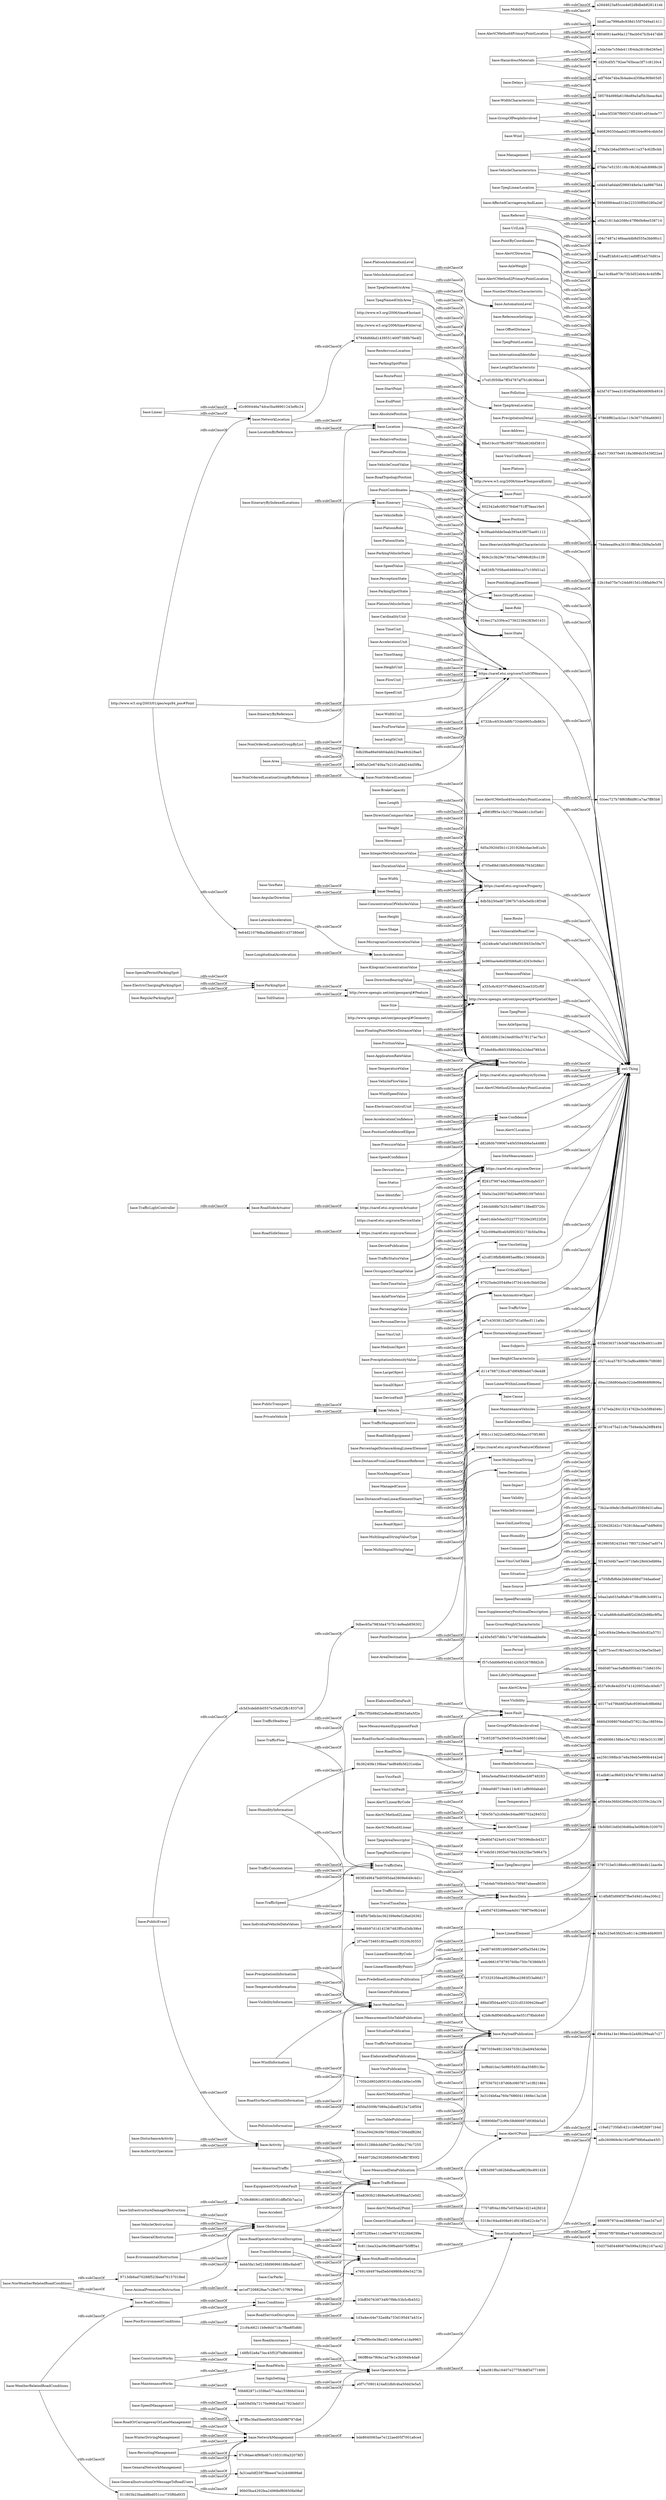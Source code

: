 digraph ar2dtool_diagram { 
rankdir=LR;
size="1000"
node [shape = rectangle, color="black"]; "base:PcuFlowValue" "base:AxleWeight" "base:PrecipitationInformation" "base:ItineraryByReference" "9c08aab0dde5eab393a43f075ae91112" "d0781c475a21c8c75d4eda3a26ff4404" "9e64d21079dba3b6babb831437380ebf" "base:RoadAssistance" "8744b5613955e078d432625be7b9647b" "c7cd1f050be7ff34787af7b1d636bce4" "73b2ac49efe1fbd0ba93358b9431a8ea" "base:AlertCMethod2PrimaryPointLocation" "base:Mobility" "base:Delays" "base:AlertCMethod4Point" "97868ff62acb2ac11fe3677d56a66903" "base:MultilingualStringValueType" "base:DirectionCompassValue" "c19a62735fafc421c1b8e9f2fd971b4d" "77eb4eb700b494b3c79f467abeea8030" "base:RoadEntity" "7d2c099a0fceb5d992832173b50a59ca" "base:Location" "base:MultilingualString" "base:Linear" "base:PredefinedLocationsPublication" "base:IntegerMetreDistanceValue" "base:RoadSideSensor" "2e0c4f44e2fe6ec4c39edcb0c82a5751" "8537e9c8e4d554741420955ebc40efc7" "aa7c43038133af207d1a08ecf111af4c" "a240e5d57d6b17a70674cbb8aaabbe0e" "base:ManagedCause" "base:DataValue" "http://www.opengis.net/ont/geosparql#SpatialObject" "base:Confidence" "602342a8c0f03784b6751ff7faea16e5" "base:HeightUnit" "base:CriticalObject" "base:GenericSituationRecord" "base:WeatherData" "base:DisturbanceActivity" "b0aa2ab033a8fa8c4738cd9fc3c6951a" "base:TrafficHeadway" "base:RoadObject" "4da5c23e63fd25ce8114c288b46b9005" "base:StartPoint" "bda081f8a16407e2775fc9df3d771600" "base:RoadConditions" "base:DurationValue" "base:TrafficFlow" "base:GroupOfPeopleInvolved" "base:NonOrderedLocationGroupByReference" "base:TrafficLightController" "6660d3088076dd0af378213ba188594a" "246cbfd8b7b2515e8f407138edf3720c" "5318e184a4008e91df4185b622c4e710" "655b036371fe5d87dda345fe4931cc89" "base:Cause" "https://saref.etsi.org/core/FeatureOfInterest" "base:LateralAcceleration" "base:ReferenceSettings" "base:TrafficElement" "base:VehicleCharacteristics" "base:RoadSurfaceConditionMeasurements" "base:PollutionInformation" "base:OffsetDistance" "base:TpegAreaLocation" "333ee59429c0fe7508bb47306ddf828d" "67328cc6530cb8fb7334b0905cdb863c" "base:TemperatureInformation" "66d0d07eac5affdb0f0b4b171b8d105c" "base:YawRate" "base:TpegPointLocation" "dee01dde5dae35227773520e29522f26" "2ed87465f01b950b697a0f5a35d4126e" "base:Fault" "base:Activity" "base:TpegLinearLocation" "7757df04a188a7e035ebe1d21e42fd1d" "base:MicrogramsConcentrationValue" "base:Accident" "base:Obstruction" "base:PointDestination" "6666f8797dcee288b608e71bee347acf" "389467f9780dfae474c663d696e2b1bf" "base:AlertCMethod4PrimaryPointLocation" "base:ElectricChargingParkingSpot" "base:EndPoint" "base:RoadWorks" "68046914ae9da1278acb047b3b447db6" "f57c5dd0fe9504d1420b5267f6fd2cfc" "base:AffectedCarriagewayAndLanes" "base:Referent" "base:PlatoonPosition" "61adb81ac9b652456a787809b14a6548" "99b46b97d1d142367482ff5cd3db39b4" "base:AutomationLevel" "base:RegularParkingSpot" "base:TrafficViewPublication" "cb248cefe7a0a0349bf303f453e59a7f" "base:SignSetting" "5fa0a1ba209378d24ef99fd1097bfcb3" "base:ElaboratedDataPublication" "base:HumidityInformation" "base:Heading" "base:VehicleFlowValue" "base:UrlLink" "base:NonWeatherRelatedRoadConditions" "base:TpegGeometricArea" "d9ac228d80dade322def86868f6f606a" "base:PerceptionState" "base:ParkingSpotState" "base:WindSpeedValue" "base:PlatoonRole" "e7691484979ad5eb049868c69e54273b" "03cec727b78f65ffddf61a7aa7ff85b8" "4ebb5fa13ef216fd96966188bc8ab4f7" "base:KilogramConcentrationValue" "7a1a0a868cbd0a68f2d28d2b98bc9f5a" "base:GroupOfLocations" "8c811bea32ac06c59f6ab607b5fff3a1" "117d7eda28415214762bc3cb5f84046c" "base:PointByCoordinates" "0db29ba86e04604abb229ea49cb28ae5" "base:PrivateVehicle" "base:GenericPublication" "9dbec65a7983da4707b14e8eab856302" "base:MesaurementEquipmentFault" "5f14d3d4b7aae1671fa6c28d43efd66a" "base:NetworkLocation" "base:SituationRecord" "base:FlowUnit" "base:Address" "base:Area" "base:NonOrderedLocationGroupByList" "afda21813ab2086c47f9b0b8ee538714" "c027c4ca578375c3af6ce8869c708080" "base:OperatorAction" "http://www.w3.org/2006/time#TemporalEntity" "63eaff1bfc61ec921ed9ff1b4570d91e" "base:Weight" "base:AlertCDirection" "base:SpeedUnit" "base:Platoon" "base:RoadOperatorServiceDisruption" "bcf8dd1ba15e980545f14ba358f013bc" "base:Pollution" "base:MeasurementSiteTablePublication" "fa31ea0df2597f8eee47ec2cb48699a6" "http://www.w3.org/2003/01/geo/wgs84_pos#Point" "base:VehicleCountValue" "844d072fa230268b050d5effd7ff30f2" "base:ConstructionWorks" "4fa01739370e9118a3884b35439f22a4" "90b05ba4292fea24968ef80650fa08af" "base:SpeedManagement" "d1147887230cc87d9f4f60eb07c9e4d8" "bb659d5fa72170e96845ad17923eb01f" "dd50a5509b7089a2dbedf523a72df504" "1adee3f3367f90037d24091e054ede77" "base:PublicTransport" "base:NonOrderedLocations" "6f7556702187d68c0807871e1f821864" "03bff307639734f07f98c53b5cfb4552" "a2cdf19fbfb8b985aef8bc1360d4b62b" "579afa1b6ad5805ce411a374c62fbcbb" "6f83d987cd62b6dbacaa9820bc891428" "base:ReroutingManagement" "base:TpegNamedOnlyArea" "base:AlertCMethod2Point" "base:Movement" "faa14c8ba979c73b3d52eb4c4c4d5ffe" "base:SpeedValue" "base:PointCoordinates" "7c39c88061c03885f101dffbf3b7aa1a" "f0bd19cc07fbc958775fbbd626bf3810" "bde8640065ae7e122aed05f7001a6ce4" "a4d5d7452d66eaa4d41789f70e9b244f" "base:WidthUnit" "base:RoadSideEquipment" "base:PrecipitationDetail" "base:TollStation" "a355c6c9207f7d9eb6423cee32f2cf0f" "base:Point" "base:VmsUnitRecord" "07bbc7e5235116b19b3824afc8988c26" "d9e4d4a14e196eecb2a48b299aab7c27" "base:TpegAreaDescriptor" "base:Route" "2af075cecf1f634a9310a336ef3e5be0" "6d5a3920d5b1c1201928dcdae3e81a3c" "1705b2d902d95f191c0d8a1bf4e1e59b" "base:VmsFault" "base:RoadOrCarraigewayOrLaneManagement" "87c9daec4f90bd67c1053100a32078f3" "base:HeaviestAxleWeightCharacteristic" "base:Conditions" "base:AlertCMethod2Linear" "base:VulnerableRoadUser" "d705e89d1fd65cf0506fdb7f43d288d1" "base:PointAlongLinearElement" "base:Position" "base:Role" "a0f7c70901424a82dbfc4ba50dd3e5a5" "base:DeviceFault" "base:GeneralNetworkManagement" "base:TravelTimeData" "https://saref.etsi.org/saref4syst/System" "base:MeasuredDataPublication" "base:RoadNode" "base:PoorEnvironmentConditions" "base:Road" "b84a5e4af56ed1804fa6becb9f748283" "03d375d04486870e599a329b2167ac42" "base:ConcentrationOfVehiclesValue" "660c51288dcbbf9d72ec06bc276c7255" "base:LengthUnit" "base:AlertCMethod4SecondaryPointLocation" "base:SmallObject" "90b1c13d22ccb8f32c56daa1070f1865" "base:MeasuredValue" "base:Status" "2f7eeb7346518f1baadf013520b30353" "1fe50b01bd0d36d6ba3e0f6b9c320070" "414fb8f3d99f3f7fbe549d1c6ea306c2" "67848d66bd1439551460f7388b76e4f2" "af504de36fd4269be20b33359c2da1f4" "base:PlatoonAutomationLevel" "base:State" "base:Identifier" "base:RoadSurfaceConditionInformation" "base:RendezvousLocation" "base:AlertCMethod4Linear" "base:TimeUnit" "base:Subjects" "base:PublicEvent" "base:BasicData" "https://saref.etsi.org/core/DeviceState" "1d3a4ec44e732ad8a733d195d47a431e" "base:HeightCharacteristic" "base:LinearWithinLinearElement" "base:AbsolutePosition" "base:TrafficData" "3e3104b6aa760e76860411666e13a1b6" "base:FloatingPointMetreDistanceValue" "http://www.w3.org/2006/time#Instant" "base:Width" "base:TpegPoint" "base:AlertCLinearByCode" "base:MaintenanceVehicles" "base:GeneralObstruction" "base:ElaboratedData" "http://www.opengis.net/ont/geosparql#Feature" "base:ElectronicControlUnit" "base:RoadSideActuator" "e3da54e7c5feb411f04da2610bd265e4" "base:AxleSpacing" "base:Humidity" "base:FrictionValue" "base:Acceleration" "4d3d7d73eea31834f36a960d690b4916" "379731be5188e6ccc98354e4b12aac6e" "base:VisibilityInformation" "base:TrafficSpeed" "b085a52e6740ba7b2101afdd244d5f8a" "base:MultilingualStringValue" "011803b23badd8bd051ccc735f6bd935" "http://www.w3.org/2006/time#Interval" "base:Comment" "ae1ef7208828ae7c28e07c17f67990ab" "base:AlertCMethod2SecondaryPointLocation" "base:IndividualVehicleDataValues" "base:Height" "base:MediumObject" "base:AxleFlowValue" "base:TransitInformation" "base:VmsUnitFault" "7d0e5b7a2cd4decb4aa985702a284532" "base:AlertCLocation" "base:SpecialPermitParkingSpot" "base:SiteMeasurements" "base:ApplicationRateValue" "3fbc7f5b98d22e8a6ec8f26d3a6a5f2e" "base:Shape" "adb260969cfe192ef9f788b6aabe45f1" "base:VmsUnitTable" "c04c7487a146baa4db8d555a3bb9fcc1" "base:BrakeCapacity" "base:AbnormalTraffic" "29e80d7d24e9142447760596dbcb4327" "024ec27a33f4ce273622384283b01431" "060ff64e7f69a1ad7fe1e3b594fe4da9" "f73de68bcf66535890da243ded7893c6" "50b682871c359be577eda155866d3444" "9a826fb7058ae646664ca37c10f451a2" "base:HazardousMaterials" "base:PlatoonVehicleState" "40177e479bb6f2fa6c95904efc98b66d" "base:InfrastructureDamageObstruction" "d82d60b709067e4f45594d06e5a44883" "base:LinearElementByPoints" "base:VehicleRole" "base:Vehicle" "c9048066158be16e70211663e313139f" "base:Situation" "base:SituationPublication" "base:AlertCPoint" "base:PercentageDistanceAlongLinearElement" "base:WidthCharacteristic" "base:TrafficConcentration" "base:NetworkManagement" "21cf4c66211b9e9d471dc7fbe8f5d6fc" "base:TrafficView" "base:LargeObject" "c58752f0ee111e0ee676743226b6299e" "base:VehicleAutomationLevel" "base:TpegPointDescriptor" "base:Wind" "base:CarParks" "cd4d45a6dabf2989348e0a14a98675d4" "base:LinearElementByCode" "eedc9661679795760bc750c76386fe55" "base:TemperatureValue" "e705fbfbf6de2bfd44fd6d734daa6eef" "9b36240fe139bee74ef848b56231e4be" "base:ParkingSpot" "base:PersonalDevice" "1d20cd5f1792ee765bcac3f71c8120c4" "87ffbc3fad5beef0652b5d0f8f797db6" "base:Management" "base:TrafficManagementCentre" "https://saref.etsi.org/core/UnitOfMeasure" "base:WinterDrivingManagement" "base:AccelerationConfidence" "585784d98fa6108e89a5af5b3beac8a4" "9713db6ad70288f523beef76157018ed" "base:GeneralInstructionOrMessageToRoadUsers" "7897059e88133d4703b12beb945dc0eb" "base:EvironmentalObstruction" "https://saref.etsi.org/core/Actuator" "base:AngularDirection" "bbdf1aa7996a8c938d155f7049ad1411" "base:Source" "base:SpeedPercentile" "054f5b7b6b3ec362399e9e528a626362" "base:LocationByReference" "base:TpegDescriptor" "base:CardinalityUnit" "87025a4e2054d6e1f7341dc6c5bb02bd" "base:NonRoadEventInformation" "https://saref.etsi.org/core/Sensor" "base:LinearElement" "base:DistanceAlongLinearElement" "base:DevicePublication" "base:VmsUnit" "308906fef72c99c58d66697d936bb5a5" "base:Impact" "db562d8fc23e24ed05bc578127ac7bc3" "https://saref.etsi.org/core/Property" "base:Validity" "ff281f79974da5398aae4509cdafe537" "base:AccelerationUnit" "279ef9bc0e38eaf214b90e41a1da9963" "base:DeviceStatus" "aa2561588bcb7e8a39eb5e999b4442e6" "base:WindInformation" "a26d4623a85cce4e02d8dbeb828141eb" "9b9c2c3b29e7393ac7ef098c82fcc139" "base:ParkingSpotPoint" "base:PrecipitationIntensityValue" "base:VehicleEnvironment" "base:DirectionBearingValue" "12b16a075e7c24dd915d1c58fab9e376" "base:VehicleObstruction" "base:NonManagedCause" "base:AuthorityOperation" "base:DistanceFromLinearElementReferent" "base:TimeStamp" "base:SupplementaryPositionalDescription" "base:GrossWeightCharacteristic" "base:GmlLineString" "base:AnimalPresenceObstruction" "7b4deead9ca26101ff6b6c2fd9a5e5d9" "073325356ea952f86ce2983f33a86d17" "base:RoutePoint" "base:Period" "af883ff95e1fa31279bdeb61c3cf3a61" "33294282d2c1762818dacaaf7ddf9d04" "adf76de74ba3b4adecd358ac90fe03d5" "base:Size" "base:RoadTopologyPosition" "https://saref.etsi.org/core/Device" "base:TrafficStatus" "base:LifeCycleManagement" "base:AlertCArea" "base:LongitudinalAcceleration" "base:OccupancyChangeValue" "base:PayloadPublication" "base:WeatherRelatedRoadConditions" "base:ItineraryByIndexedLocations" "base:NumberOfAxlesCharacteristic" "8db5b250ad672967b7cb5e3e0b18f348" "base:PlatoonState" "base:ElaboratedDataFault" "148fb52e8a73ec45f52f7bf8646089c9" "42b8c8df0604bfbcac4e551f78bdc640" "base:VmsTablePublication" "base:Visibility" "bc960ae4e6efd0fd66a81d263c9efec1" "59568984ead31de223330f0b0280a24f" "base:VmsSetting" "base:GroupOfVehiclesInvolved" "base:MaintenanceWorks" "base:PressureValue" "d2c900446a74dce3ba98901243ef6c24" "base:Destination" "base:RelativePosition" "19dea0d0710ede114c611af800dabab3" "8629805824254d17f85722febd7ad074" "88bd3f504a4007c2231d53309426ea67" "base:VmsPublication" "base:RoadServiceDisruption" "base:HeaderInformation" "base:DateTimeValue" "base:AreaDestination" "base:TrafficStatusValue" "846826035daabd219f6344e904c4bb5d" "base:PositionConfidenceEllipse" "base:AlertCLinear" "base:InternationalIdentifier" "base:SpeedConfidence" "base:Length" "http://www.opengis.net/ont/geosparql#Geometry" "base:ParkingVehicleState" "base:PercentageValue" "bba8393b218b9ee0efcc859daa52e0d2" "base:AutomotiveObject" "base:EquipmentOrSystemFault" "base:DistanceFromLinearElementStart" "cb3d3cdebfcb0557e35a922fb18337c9" "base:LengthCharacteristic" "73c852875a30e91b5cee20cb9651d4ad" "9838548647bd0595dad3809e649c4d1c" "base:Itinerary" "base:Temperature" ; /*classes style*/
	"base:CriticalObject" -> "owl:Thing" [ label = "rdfs:subClassOf" ];
	"base:Location" -> "602342a8c0f03784b6751ff7faea16e5" [ label = "rdfs:subClassOf" ];
	"base:Location" -> "base:GroupOfLocations" [ label = "rdfs:subClassOf" ];
	"base:Size" -> "http://www.opengis.net/ont/geosparql#SpatialObject" [ label = "rdfs:subClassOf" ];
	"http://www.w3.org/2006/time#Instant" -> "http://www.w3.org/2006/time#TemporalEntity" [ label = "rdfs:subClassOf" ];
	"base:Length" -> "https://saref.etsi.org/core/Property" [ label = "rdfs:subClassOf" ];
	"base:Management" -> "579afa1b6ad5805ce411a374c62fbcbb" [ label = "rdfs:subClassOf" ];
	"base:Management" -> "owl:Thing" [ label = "rdfs:subClassOf" ];
	"base:NonOrderedLocationGroupByReference" -> "base:NonOrderedLocations" [ label = "rdfs:subClassOf" ];
	"base:ApplicationRateValue" -> "base:DataValue" [ label = "rdfs:subClassOf" ];
	"base:KilogramConcentrationValue" -> "bc960ae4e6efd0fd66a81d263c9efec1" [ label = "rdfs:subClassOf" ];
	"base:KilogramConcentrationValue" -> "base:DataValue" [ label = "rdfs:subClassOf" ];
	"base:TpegAreaDescriptor" -> "8744b5613955e078d432625be7b9647b" [ label = "rdfs:subClassOf" ];
	"base:TpegAreaDescriptor" -> "base:TpegDescriptor" [ label = "rdfs:subClassOf" ];
	"base:WeatherRelatedRoadConditions" -> "011803b23badd8bd051ccc735f6bd935" [ label = "rdfs:subClassOf" ];
	"base:WeatherRelatedRoadConditions" -> "base:RoadConditions" [ label = "rdfs:subClassOf" ];
	"base:Subjects" -> "655b036371fe5d87dda345fe4931cc89" [ label = "rdfs:subClassOf" ];
	"base:Subjects" -> "owl:Thing" [ label = "rdfs:subClassOf" ];
	"base:OperatorAction" -> "bda081f8a16407e2775fc9df3d771600" [ label = "rdfs:subClassOf" ];
	"base:OperatorAction" -> "base:SituationRecord" [ label = "rdfs:subClassOf" ];
	"base:RoadSideActuator" -> "https://saref.etsi.org/core/Actuator" [ label = "rdfs:subClassOf" ];
	"base:FrictionValue" -> "f73de68bcf66535890da243ded7893c6" [ label = "rdfs:subClassOf" ];
	"base:FrictionValue" -> "base:DataValue" [ label = "rdfs:subClassOf" ];
	"base:AlertCArea" -> "8537e9c8e4d554741420955ebc40efc7" [ label = "rdfs:subClassOf" ];
	"base:AlertCArea" -> "owl:Thing" [ label = "rdfs:subClassOf" ];
	"base:VmsFault" -> "base:Fault" [ label = "rdfs:subClassOf" ];
	"base:SmallObject" -> "base:CriticalObject" [ label = "rdfs:subClassOf" ];
	"http://www.opengis.net/ont/geosparql#SpatialObject" -> "owl:Thing" [ label = "rdfs:subClassOf" ];
	"base:Platoon" -> "owl:Thing" [ label = "rdfs:subClassOf" ];
	"base:Source" -> "e705fbfbf6de2bfd44fd6d734daa6eef" [ label = "rdfs:subClassOf" ];
	"base:Source" -> "owl:Thing" [ label = "rdfs:subClassOf" ];
	"base:Temperature" -> "af504de36fd4269be20b33359c2da1f4" [ label = "rdfs:subClassOf" ];
	"base:Temperature" -> "owl:Thing" [ label = "rdfs:subClassOf" ];
	"base:GeneralInstructionOrMessageToRoadUsers" -> "90b05ba4292fea24968ef80650fa08af" [ label = "rdfs:subClassOf" ];
	"base:GeneralInstructionOrMessageToRoadUsers" -> "base:NetworkManagement" [ label = "rdfs:subClassOf" ];
	"base:ReferenceSettings" -> "owl:Thing" [ label = "rdfs:subClassOf" ];
	"base:Accident" -> "base:TrafficElement" [ label = "rdfs:subClassOf" ];
	"base:Point" -> "owl:Thing" [ label = "rdfs:subClassOf" ];
	"base:TpegPointLocation" -> "owl:Thing" [ label = "rdfs:subClassOf" ];
	"base:VehicleRole" -> "base:Role" [ label = "rdfs:subClassOf" ];
	"base:Address" -> "owl:Thing" [ label = "rdfs:subClassOf" ];
	"base:NonRoadEventInformation" -> "base:SituationRecord" [ label = "rdfs:subClassOf" ];
	"base:DistanceFromLinearElementStart" -> "90b1c13d22ccb8f32c56daa1070f1865" [ label = "rdfs:subClassOf" ];
	"base:DistanceFromLinearElementStart" -> "base:DistanceAlongLinearElement" [ label = "rdfs:subClassOf" ];
	"http://www.w3.org/2006/time#Interval" -> "http://www.w3.org/2006/time#TemporalEntity" [ label = "rdfs:subClassOf" ];
	"base:MultilingualStringValueType" -> "base:MultilingualString" [ label = "rdfs:subClassOf" ];
	"base:AlertCMethod2Linear" -> "7d0e5b7a2cd4decb4aa985702a284532" [ label = "rdfs:subClassOf" ];
	"base:AlertCMethod2Linear" -> "base:AlertCLinear" [ label = "rdfs:subClassOf" ];
	"base:HeightUnit" -> "https://saref.etsi.org/core/UnitOfMeasure" [ label = "rdfs:subClassOf" ];
	"base:ParkingSpot" -> "http://www.opengis.net/ont/geosparql#Feature" [ label = "rdfs:subClassOf" ];
	"base:Period" -> "2af075cecf1f634a9310a336ef3e5be0" [ label = "rdfs:subClassOf" ];
	"base:Period" -> "owl:Thing" [ label = "rdfs:subClassOf" ];
	"base:PlatoonPosition" -> "base:Position" [ label = "rdfs:subClassOf" ];
	"base:PointDestination" -> "a240e5d57d6b17a70674cbb8aaabbe0e" [ label = "rdfs:subClassOf" ];
	"base:PointDestination" -> "base:Destination" [ label = "rdfs:subClassOf" ];
	"base:ItineraryByIndexedLocations" -> "base:Itinerary" [ label = "rdfs:subClassOf" ];
	"base:DevicePublication" -> "https://saref.etsi.org/core/Device" [ label = "rdfs:subClassOf" ];
	"base:AbsolutePosition" -> "base:Position" [ label = "rdfs:subClassOf" ];
	"base:AbsolutePosition" -> "base:Point" [ label = "rdfs:subClassOf" ];
	"base:Acceleration" -> "https://saref.etsi.org/core/Property" [ label = "rdfs:subClassOf" ];
	"base:PercentageDistanceAlongLinearElement" -> "aa7c43038133af207d1a08ecf111af4c" [ label = "rdfs:subClassOf" ];
	"base:PercentageDistanceAlongLinearElement" -> "base:DistanceAlongLinearElement" [ label = "rdfs:subClassOf" ];
	"base:Visibility" -> "40177e479bb6f2fa6c95904efc98b66d" [ label = "rdfs:subClassOf" ];
	"base:Visibility" -> "owl:Thing" [ label = "rdfs:subClassOf" ];
	"base:AlertCPoint" -> "adb260969cfe192ef9f788b6aabe45f1" [ label = "rdfs:subClassOf" ];
	"base:AlertCPoint" -> "c19a62735fafc421c1b8e9f2fd971b4d" [ label = "rdfs:subClassOf" ];
	"base:AlertCPoint" -> "owl:Thing" [ label = "rdfs:subClassOf" ];
	"base:WindInformation" -> "1705b2d902d95f191c0d8a1bf4e1e59b" [ label = "rdfs:subClassOf" ];
	"base:WindInformation" -> "base:WeatherData" [ label = "rdfs:subClassOf" ];
	"base:Role" -> "owl:Thing" [ label = "rdfs:subClassOf" ];
	"base:MeasuredDataPublication" -> "6f83d987cd62b6dbacaa9820bc891428" [ label = "rdfs:subClassOf" ];
	"base:MeasuredDataPublication" -> "base:PayloadPublication" [ label = "rdfs:subClassOf" ];
	"base:GeneralObstruction" -> "base:Obstruction" [ label = "rdfs:subClassOf" ];
	"base:MultilingualString" -> "owl:Thing" [ label = "rdfs:subClassOf" ];
	"base:TrafficLightController" -> "base:RoadSideActuator" [ label = "rdfs:subClassOf" ];
	"base:LocationByReference" -> "base:Location" [ label = "rdfs:subClassOf" ];
	"base:PlatoonAutomationLevel" -> "base:AutomationLevel" [ label = "rdfs:subClassOf" ];
	"base:AutomationLevel" -> "owl:Thing" [ label = "rdfs:subClassOf" ];
	"base:OccupancyChangeValue" -> "5fa0a1ba209378d24ef99fd1097bfcb3" [ label = "rdfs:subClassOf" ];
	"base:OccupancyChangeValue" -> "base:DataValue" [ label = "rdfs:subClassOf" ];
	"base:TrafficManagementCentre" -> "base:AutomotiveObject" [ label = "rdfs:subClassOf" ];
	"base:AlertCLocation" -> "owl:Thing" [ label = "rdfs:subClassOf" ];
	"base:Referent" -> "afda21813ab2086c47f9b0b8ee538714" [ label = "rdfs:subClassOf" ];
	"base:Referent" -> "owl:Thing" [ label = "rdfs:subClassOf" ];
	"base:TpegAreaLocation" -> "owl:Thing" [ label = "rdfs:subClassOf" ];
	"base:DistanceAlongLinearElement" -> "owl:Thing" [ label = "rdfs:subClassOf" ];
	"base:Weight" -> "https://saref.etsi.org/core/Property" [ label = "rdfs:subClassOf" ];
	"base:MeasurementSiteTablePublication" -> "42b8c8df0604bfbcac4e551f78bdc640" [ label = "rdfs:subClassOf" ];
	"base:MeasurementSiteTablePublication" -> "base:PayloadPublication" [ label = "rdfs:subClassOf" ];
	"base:ElectronicControlUnit" -> "https://saref.etsi.org/core/Device" [ label = "rdfs:subClassOf" ];
	"base:ElectronicControlUnit" -> "https://saref.etsi.org/saref4syst/System" [ label = "rdfs:subClassOf" ];
	"base:AbnormalTraffic" -> "844d072fa230268b050d5effd7ff30f2" [ label = "rdfs:subClassOf" ];
	"base:AbnormalTraffic" -> "base:TrafficElement" [ label = "rdfs:subClassOf" ];
	"base:ManagedCause" -> "base:Cause" [ label = "rdfs:subClassOf" ];
	"base:SituationPublication" -> "base:PayloadPublication" [ label = "rdfs:subClassOf" ];
	"base:AccelerationUnit" -> "https://saref.etsi.org/core/UnitOfMeasure" [ label = "rdfs:subClassOf" ];
	"base:Shape" -> "https://saref.etsi.org/core/Property" [ label = "rdfs:subClassOf" ];
	"base:RoadOrCarraigewayOrLaneManagement" -> "87ffbc3fad5beef0652b5d0f8f797db6" [ label = "rdfs:subClassOf" ];
	"base:RoadOrCarraigewayOrLaneManagement" -> "base:NetworkManagement" [ label = "rdfs:subClassOf" ];
	"base:SpeedConfidence" -> "base:Confidence" [ label = "rdfs:subClassOf" ];
	"base:LengthUnit" -> "https://saref.etsi.org/core/UnitOfMeasure" [ label = "rdfs:subClassOf" ];
	"base:AuthorityOperation" -> "base:Activity" [ label = "rdfs:subClassOf" ];
	"base:OffsetDistance" -> "owl:Thing" [ label = "rdfs:subClassOf" ];
	"base:RoadWorks" -> "060ff64e7f69a1ad7fe1e3b594fe4da9" [ label = "rdfs:subClassOf" ];
	"base:RoadWorks" -> "base:OperatorAction" [ label = "rdfs:subClassOf" ];
	"base:NonManagedCause" -> "base:Cause" [ label = "rdfs:subClassOf" ];
	"base:TravelTimeData" -> "a4d5d7452d66eaa4d41789f70e9b244f" [ label = "rdfs:subClassOf" ];
	"base:TravelTimeData" -> "base:BasicData" [ label = "rdfs:subClassOf" ];
	"base:Activity" -> "660c51288dcbbf9d72ec06bc276c7255" [ label = "rdfs:subClassOf" ];
	"base:Activity" -> "base:TrafficElement" [ label = "rdfs:subClassOf" ];
	"base:SpeedUnit" -> "https://saref.etsi.org/core/UnitOfMeasure" [ label = "rdfs:subClassOf" ];
	"base:GrossWeightCharacteristic" -> "2e0c4f44e2fe6ec4c39edcb0c82a5751" [ label = "rdfs:subClassOf" ];
	"base:GrossWeightCharacteristic" -> "owl:Thing" [ label = "rdfs:subClassOf" ];
	"base:LinearElementByCode" -> "base:LinearElement" [ label = "rdfs:subClassOf" ];
	"base:TimeStamp" -> "https://saref.etsi.org/core/UnitOfMeasure" [ label = "rdfs:subClassOf" ];
	"base:AccelerationConfidence" -> "base:Confidence" [ label = "rdfs:subClassOf" ];
	"https://saref.etsi.org/core/Property" -> "owl:Thing" [ label = "rdfs:subClassOf" ];
	"base:EquipmentOrSystemFault" -> "bba8393b218b9ee0efcc859daa52e0d2" [ label = "rdfs:subClassOf" ];
	"base:EquipmentOrSystemFault" -> "base:TrafficElement" [ label = "rdfs:subClassOf" ];
	"base:RegularParkingSpot" -> "base:ParkingSpot" [ label = "rdfs:subClassOf" ];
	"base:Conditions" -> "03bff307639734f07f98c53b5cfb4552" [ label = "rdfs:subClassOf" ];
	"base:Conditions" -> "base:TrafficElement" [ label = "rdfs:subClassOf" ];
	"base:RoadSideEquipment" -> "base:AutomotiveObject" [ label = "rdfs:subClassOf" ];
	"base:VehicleObstruction" -> "base:Obstruction" [ label = "rdfs:subClassOf" ];
	"base:Status" -> "https://saref.etsi.org/core/Device" [ label = "rdfs:subClassOf" ];
	"base:VulnerableRoadUser" -> "owl:Thing" [ label = "rdfs:subClassOf" ];
	"base:LongitudinalAcceleration" -> "base:Acceleration" [ label = "rdfs:subClassOf" ];
	"base:PublicTransport" -> "base:Vehicle" [ label = "rdfs:subClassOf" ];
	"base:NonWeatherRelatedRoadConditions" -> "9713db6ad70288f523beef76157018ed" [ label = "rdfs:subClassOf" ];
	"base:NonWeatherRelatedRoadConditions" -> "base:RoadConditions" [ label = "rdfs:subClassOf" ];
	"base:WidthUnit" -> "https://saref.etsi.org/core/UnitOfMeasure" [ label = "rdfs:subClassOf" ];
	"base:Impact" -> "owl:Thing" [ label = "rdfs:subClassOf" ];
	"base:CarParks" -> "base:NonRoadEventInformation" [ label = "rdfs:subClassOf" ];
	"base:VisibilityInformation" -> "2f7eeb7346518f1baadf013520b30353" [ label = "rdfs:subClassOf" ];
	"base:VisibilityInformation" -> "base:WeatherData" [ label = "rdfs:subClassOf" ];
	"base:HumidityInformation" -> "9b36240fe139bee74ef848b56231e4be" [ label = "rdfs:subClassOf" ];
	"base:HumidityInformation" -> "base:WeatherData" [ label = "rdfs:subClassOf" ];
	"base:LargeObject" -> "base:CriticalObject" [ label = "rdfs:subClassOf" ];
	"base:ConcentrationOfVehiclesValue" -> "8db5b250ad672967b7cb5e3e0b18f348" [ label = "rdfs:subClassOf" ];
	"base:ConcentrationOfVehiclesValue" -> "base:DataValue" [ label = "rdfs:subClassOf" ];
	"base:Vehicle" -> "87025a4e2054d6e1f7341dc6c5bb02bd" [ label = "rdfs:subClassOf" ];
	"base:Vehicle" -> "base:AutomotiveObject" [ label = "rdfs:subClassOf" ];
	"base:PlatoonRole" -> "base:Role" [ label = "rdfs:subClassOf" ];
	"base:AlertCMethod2SecondaryPointLocation" -> "owl:Thing" [ label = "rdfs:subClassOf" ];
	"base:Pollution" -> "4d3d7d73eea31834f36a960d690b4916" [ label = "rdfs:subClassOf" ];
	"base:Pollution" -> "owl:Thing" [ label = "rdfs:subClassOf" ];
	"base:TrafficStatus" -> "77eb4eb700b494b3c79f467abeea8030" [ label = "rdfs:subClassOf" ];
	"base:TrafficStatus" -> "base:BasicData" [ label = "rdfs:subClassOf" ];
	"base:Humidity" -> "73b2ac49efe1fbd0ba93358b9431a8ea" [ label = "rdfs:subClassOf" ];
	"base:Humidity" -> "owl:Thing" [ label = "rdfs:subClassOf" ];
	"base:VmsSetting" -> "owl:Thing" [ label = "rdfs:subClassOf" ];
	"base:TrafficSpeed" -> "054f5b7b6b3ec362399e9e528a626362" [ label = "rdfs:subClassOf" ];
	"base:TrafficSpeed" -> "base:TrafficData" [ label = "rdfs:subClassOf" ];
	"base:BrakeCapacity" -> "https://saref.etsi.org/core/Property" [ label = "rdfs:subClassOf" ];
	"base:TpegNamedOnlyArea" -> "f0bd19cc07fbc958775fbbd626bf3810" [ label = "rdfs:subClassOf" ];
	"base:TpegNamedOnlyArea" -> "base:TpegAreaLocation" [ label = "rdfs:subClassOf" ];
	"base:Obstruction" -> "c58752f0ee111e0ee676743226b6299e" [ label = "rdfs:subClassOf" ];
	"base:Obstruction" -> "base:TrafficElement" [ label = "rdfs:subClassOf" ];
	"base:PercentageValue" -> "7d2c099a0fceb5d992832173b50a59ca" [ label = "rdfs:subClassOf" ];
	"base:PercentageValue" -> "base:DataValue" [ label = "rdfs:subClassOf" ];
	"base:PollutionInformation" -> "333ee59429c0fe7508bb47306ddf828d" [ label = "rdfs:subClassOf" ];
	"base:PollutionInformation" -> "base:WeatherData" [ label = "rdfs:subClassOf" ];
	"base:DirectionBearingValue" -> "a355c6c9207f7d9eb6423cee32f2cf0f" [ label = "rdfs:subClassOf" ];
	"base:DirectionBearingValue" -> "base:DataValue" [ label = "rdfs:subClassOf" ];
	"base:TpegGeometricArea" -> "c7cd1f050be7ff34787af7b1d636bce4" [ label = "rdfs:subClassOf" ];
	"base:TpegGeometricArea" -> "base:TpegAreaLocation" [ label = "rdfs:subClassOf" ];
	"base:TpegLinearLocation" -> "cd4d45a6dabf2989348e0a14a98675d4" [ label = "rdfs:subClassOf" ];
	"base:TpegLinearLocation" -> "owl:Thing" [ label = "rdfs:subClassOf" ];
	"base:AffectedCarriagewayAndLanes" -> "59568984ead31de223330f0b0280a24f" [ label = "rdfs:subClassOf" ];
	"base:AffectedCarriagewayAndLanes" -> "owl:Thing" [ label = "rdfs:subClassOf" ];
	"base:Confidence" -> "owl:Thing" [ label = "rdfs:subClassOf" ];
	"base:IntegerMetreDistanceValue" -> "6d5a3920d5b1c1201928dcdae3e81a3c" [ label = "rdfs:subClassOf" ];
	"base:IntegerMetreDistanceValue" -> "base:DataValue" [ label = "rdfs:subClassOf" ];
	"base:AlertCMethod4PrimaryPointLocation" -> "68046914ae9da1278acb047b3b447db6" [ label = "rdfs:subClassOf" ];
	"base:AlertCMethod4PrimaryPointLocation" -> "bbdf1aa7996a8c938d155f7049ad1411" [ label = "rdfs:subClassOf" ];
	"base:AlertCMethod4PrimaryPointLocation" -> "owl:Thing" [ label = "rdfs:subClassOf" ];
	"base:AlertCMethod2Point" -> "7757df04a188a7e035ebe1d21e42fd1d" [ label = "rdfs:subClassOf" ];
	"base:AlertCMethod2Point" -> "base:AlertCPoint" [ label = "rdfs:subClassOf" ];
	"base:PointCoordinates" -> "9b9c2c3b29e7393ac7ef098c82fcc139" [ label = "rdfs:subClassOf" ];
	"base:PointCoordinates" -> "base:Position" [ label = "rdfs:subClassOf" ];
	"base:NetworkLocation" -> "67848d66bd1439551460f7388b76e4f2" [ label = "rdfs:subClassOf" ];
	"base:NetworkLocation" -> "base:Location" [ label = "rdfs:subClassOf" ];
	"base:HeaderInformation" -> "61adb81ac9b652456a787809b14a6548" [ label = "rdfs:subClassOf" ];
	"base:HeaderInformation" -> "owl:Thing" [ label = "rdfs:subClassOf" ];
	"base:InfrastructureDamageObstruction" -> "7c39c88061c03885f101dffbf3b7aa1a" [ label = "rdfs:subClassOf" ];
	"base:InfrastructureDamageObstruction" -> "base:Obstruction" [ label = "rdfs:subClassOf" ];
	"base:Validity" -> "owl:Thing" [ label = "rdfs:subClassOf" ];
	"base:Movement" -> "https://saref.etsi.org/core/Property" [ label = "rdfs:subClassOf" ];
	"base:PrecipitationDetail" -> "97868ff62acb2ac11fe3677d56a66903" [ label = "rdfs:subClassOf" ];
	"base:PrecipitationDetail" -> "owl:Thing" [ label = "rdfs:subClassOf" ];
	"base:VmsPublication" -> "6f7556702187d68c0807871e1f821864" [ label = "rdfs:subClassOf" ];
	"base:VmsPublication" -> "base:PayloadPublication" [ label = "rdfs:subClassOf" ];
	"base:RelativePosition" -> "base:Position" [ label = "rdfs:subClassOf" ];
	"base:EvironmentalObstruction" -> "4ebb5fa13ef216fd96966188bc8ab4f7" [ label = "rdfs:subClassOf" ];
	"base:EvironmentalObstruction" -> "base:Obstruction" [ label = "rdfs:subClassOf" ];
	"base:VmsTablePublication" -> "308906fef72c99c58d66697d936bb5a5" [ label = "rdfs:subClassOf" ];
	"base:VmsTablePublication" -> "base:PayloadPublication" [ label = "rdfs:subClassOf" ];
	"base:Cause" -> "owl:Thing" [ label = "rdfs:subClassOf" ];
	"base:GenericPublication" -> "073325356ea952f86ce2983f33a86d17" [ label = "rdfs:subClassOf" ];
	"base:GenericPublication" -> "base:PayloadPublication" [ label = "rdfs:subClassOf" ];
	"base:SituationRecord" -> "03d375d04486870e599a329b2167ac42" [ label = "rdfs:subClassOf" ];
	"base:SituationRecord" -> "6666f8797dcee288b608e71bee347acf" [ label = "rdfs:subClassOf" ];
	"base:SituationRecord" -> "389467f9780dfae474c663d696e2b1bf" [ label = "rdfs:subClassOf" ];
	"base:SituationRecord" -> "owl:Thing" [ label = "rdfs:subClassOf" ];
	"base:TrafficConcentration" -> "9838548647bd0595dad3809e649c4d1c" [ label = "rdfs:subClassOf" ];
	"base:TrafficConcentration" -> "base:TrafficData" [ label = "rdfs:subClassOf" ];
	"base:VehicleCharacteristics" -> "owl:Thing" [ label = "rdfs:subClassOf" ];
	"base:VehicleCharacteristics" -> "07bbc7e5235116b19b3824afc8988c26" [ label = "rdfs:subClassOf" ];
	"base:RoadSideSensor" -> "https://saref.etsi.org/core/Sensor" [ label = "rdfs:subClassOf" ];
	"base:AngularDirection" -> "base:Heading" [ label = "rdfs:subClassOf" ];
	"https://saref.etsi.org/saref4syst/System" -> "owl:Thing" [ label = "rdfs:subClassOf" ];
	"base:AlertCDirection" -> "faa14c8ba979c73b3d52eb4c4c4d5ffe" [ label = "rdfs:subClassOf" ];
	"base:AlertCDirection" -> "owl:Thing" [ label = "rdfs:subClassOf" ];
	"base:Itinerary" -> "9a826fb7058ae646664ca37c10f451a2" [ label = "rdfs:subClassOf" ];
	"base:Itinerary" -> "base:GroupOfLocations" [ label = "rdfs:subClassOf" ];
	"https://saref.etsi.org/core/DeviceState" -> "https://saref.etsi.org/core/Device" [ label = "rdfs:subClassOf" ];
	"base:Width" -> "https://saref.etsi.org/core/Property" [ label = "rdfs:subClassOf" ];
	"base:AlertCLinearByCode" -> "19dea0d0710ede114c611af800dabab3" [ label = "rdfs:subClassOf" ];
	"base:AlertCLinearByCode" -> "base:AlertCLinear" [ label = "rdfs:subClassOf" ];
	"base:AutomotiveObject" -> "owl:Thing" [ label = "rdfs:subClassOf" ];
	"base:FlowUnit" -> "https://saref.etsi.org/core/UnitOfMeasure" [ label = "rdfs:subClassOf" ];
	"base:GroupOfVehiclesInvolved" -> "c9048066158be16e70211663e313139f" [ label = "rdfs:subClassOf" ];
	"base:GroupOfVehiclesInvolved" -> "owl:Thing" [ label = "rdfs:subClassOf" ];
	"base:Fault" -> "6660d3088076dd0af378213ba188594a" [ label = "rdfs:subClassOf" ];
	"base:Fault" -> "owl:Thing" [ label = "rdfs:subClassOf" ];
	"base:PrecipitationIntensityValue" -> "a2cdf19fbfb8b985aef8bc1360d4b62b" [ label = "rdfs:subClassOf" ];
	"base:PrecipitationIntensityValue" -> "base:DataValue" [ label = "rdfs:subClassOf" ];
	"base:UrlLink" -> "c04c7487a146baa4db8d555a3bb9fcc1" [ label = "rdfs:subClassOf" ];
	"base:UrlLink" -> "owl:Thing" [ label = "rdfs:subClassOf" ];
	"base:PredefinedLocationsPublication" -> "eedc9661679795760bc750c76386fe55" [ label = "rdfs:subClassOf" ];
	"base:PredefinedLocationsPublication" -> "base:PayloadPublication" [ label = "rdfs:subClassOf" ];
	"base:PayloadPublication" -> "d9e4d4a14e196eecb2a48b299aab7c27" [ label = "rdfs:subClassOf" ];
	"base:PayloadPublication" -> "owl:Thing" [ label = "rdfs:subClassOf" ];
	"base:DistanceFromLinearElementReferent" -> "d1147887230cc87d9f4f60eb07c9e4d8" [ label = "rdfs:subClassOf" ];
	"base:DistanceFromLinearElementReferent" -> "base:DistanceAlongLinearElement" [ label = "rdfs:subClassOf" ];
	"base:RoadSurfaceConditionMeasurements" -> "73c852875a30e91b5cee20cb9651d4ad" [ label = "rdfs:subClassOf" ];
	"base:RoadSurfaceConditionMeasurements" -> "base:Road" [ label = "rdfs:subClassOf" ];
	"base:IndividualVehicleDataValues" -> "99b46b97d1d142367482ff5cd3db39b4" [ label = "rdfs:subClassOf" ];
	"base:IndividualVehicleDataValues" -> "base:TrafficData" [ label = "rdfs:subClassOf" ];
	"base:PositionConfidenceEllipse" -> "base:Confidence" [ label = "rdfs:subClassOf" ];
	"base:Area" -> "b085a52e6740ba7b2101afdd244d5f8a" [ label = "rdfs:subClassOf" ];
	"base:Area" -> "base:Location" [ label = "rdfs:subClassOf" ];
	"base:HeightCharacteristic" -> "c027c4ca578375c3af6ce8869c708080" [ label = "rdfs:subClassOf" ];
	"base:HeightCharacteristic" -> "owl:Thing" [ label = "rdfs:subClassOf" ];
	"base:TrafficViewPublication" -> "7897059e88133d4703b12beb945dc0eb" [ label = "rdfs:subClassOf" ];
	"base:TrafficViewPublication" -> "base:PayloadPublication" [ label = "rdfs:subClassOf" ];
	"base:ElectricChargingParkingSpot" -> "base:ParkingSpot" [ label = "rdfs:subClassOf" ];
	"base:VmsUnitTable" -> "8629805824254d17f85722febd7ad074" [ label = "rdfs:subClassOf" ];
	"base:VmsUnitTable" -> "owl:Thing" [ label = "rdfs:subClassOf" ];
	"base:AlertCMethod4SecondaryPointLocation" -> "03cec727b78f65ffddf61a7aa7ff85b8" [ label = "rdfs:subClassOf" ];
	"base:AlertCMethod4SecondaryPointLocation" -> "owl:Thing" [ label = "rdfs:subClassOf" ];
	"base:TemperatureValue" -> "base:DataValue" [ label = "rdfs:subClassOf" ];
	"base:FloatingPointMetreDistanceValue" -> "db562d8fc23e24ed05bc578127ac7bc3" [ label = "rdfs:subClassOf" ];
	"base:FloatingPointMetreDistanceValue" -> "base:DataValue" [ label = "rdfs:subClassOf" ];
	"base:Wind" -> "846826035daabd219f6344e904c4bb5d" [ label = "rdfs:subClassOf" ];
	"base:Wind" -> "owl:Thing" [ label = "rdfs:subClassOf" ];
	"base:ReroutingManagement" -> "87c9daec4f90bd67c1053100a32078f3" [ label = "rdfs:subClassOf" ];
	"base:ReroutingManagement" -> "base:NetworkManagement" [ label = "rdfs:subClassOf" ];
	"base:AnimalPresenceObstruction" -> "ae1ef7208828ae7c28e07c17f67990ab" [ label = "rdfs:subClassOf" ];
	"base:AnimalPresenceObstruction" -> "base:Obstruction" [ label = "rdfs:subClassOf" ];
	"base:PlatoonVehicleState" -> "base:State" [ label = "rdfs:subClassOf" ];
	"base:SiteMeasurements" -> "owl:Thing" [ label = "rdfs:subClassOf" ];
	"base:MaintenanceVehicles" -> "117d7eda28415214762bc3cb5f84046c" [ label = "rdfs:subClassOf" ];
	"base:MaintenanceVehicles" -> "owl:Thing" [ label = "rdfs:subClassOf" ];
	"base:Linear" -> "d2c900446a74dce3ba98901243ef6c24" [ label = "rdfs:subClassOf" ];
	"base:Linear" -> "base:NetworkLocation" [ label = "rdfs:subClassOf" ];
	"base:TimeUnit" -> "https://saref.etsi.org/core/UnitOfMeasure" [ label = "rdfs:subClassOf" ];
	"base:PcuFlowValue" -> "67328cc6530cb8fb7334b0905cdb863c" [ label = "rdfs:subClassOf" ];
	"base:PcuFlowValue" -> "base:DataValue" [ label = "rdfs:subClassOf" ];
	"base:TrafficStatusValue" -> "ff281f79974da5398aae4509cdafe537" [ label = "rdfs:subClassOf" ];
	"base:TrafficStatusValue" -> "base:DataValue" [ label = "rdfs:subClassOf" ];
	"base:Mobility" -> "a26d4623a85cce4e02d8dbeb828141eb" [ label = "rdfs:subClassOf" ];
	"base:Mobility" -> "owl:Thing" [ label = "rdfs:subClassOf" ];
	"base:MaintenanceWorks" -> "50b682871c359be577eda155866d3444" [ label = "rdfs:subClassOf" ];
	"base:MaintenanceWorks" -> "base:RoadWorks" [ label = "rdfs:subClassOf" ];
	"base:ParkingVehicleState" -> "base:State" [ label = "rdfs:subClassOf" ];
	"base:Position" -> "owl:Thing" [ label = "rdfs:subClassOf" ];
	"base:VehicleFlowValue" -> "base:DataValue" [ label = "rdfs:subClassOf" ];
	"base:Height" -> "https://saref.etsi.org/core/Property" [ label = "rdfs:subClassOf" ];
	"base:TrafficView" -> "owl:Thing" [ label = "rdfs:subClassOf" ];
	"base:EndPoint" -> "base:Point" [ label = "rdfs:subClassOf" ];
	"base:VmsUnitRecord" -> "4fa01739370e9118a3884b35439f22a4" [ label = "rdfs:subClassOf" ];
	"base:VmsUnitRecord" -> "owl:Thing" [ label = "rdfs:subClassOf" ];
	"base:AlertCMethod4Linear" -> "29e80d7d24e9142447760596dbcb4327" [ label = "rdfs:subClassOf" ];
	"base:AlertCMethod4Linear" -> "base:AlertCLinear" [ label = "rdfs:subClassOf" ];
	"base:TpegDescriptor" -> "379731be5188e6ccc98354e4b12aac6e" [ label = "rdfs:subClassOf" ];
	"base:TpegDescriptor" -> "owl:Thing" [ label = "rdfs:subClassOf" ];
	"base:TrafficHeadway" -> "9dbec65a7983da4707b14e8eab856302" [ label = "rdfs:subClassOf" ];
	"base:TrafficHeadway" -> "base:TrafficData" [ label = "rdfs:subClassOf" ];
	"base:CardinalityUnit" -> "https://saref.etsi.org/core/UnitOfMeasure" [ label = "rdfs:subClassOf" ];
	"base:PointAlongLinearElement" -> "12b16a075e7c24dd915d1c58fab9e376" [ label = "rdfs:subClassOf" ];
	"base:PointAlongLinearElement" -> "owl:Thing" [ label = "rdfs:subClassOf" ];
	"base:SupplementaryPositionalDescription" -> "7a1a0a868cbd0a68f2d28d2b98bc9f5a" [ label = "rdfs:subClassOf" ];
	"base:SupplementaryPositionalDescription" -> "owl:Thing" [ label = "rdfs:subClassOf" ];
	"base:GroupOfPeopleInvolved" -> "1adee3f3367f90037d24091e054ede77" [ label = "rdfs:subClassOf" ];
	"base:GroupOfPeopleInvolved" -> "owl:Thing" [ label = "rdfs:subClassOf" ];
	"base:AxleFlowValue" -> "dee01dde5dae35227773520e29522f26" [ label = "rdfs:subClassOf" ];
	"base:AxleFlowValue" -> "base:DataValue" [ label = "rdfs:subClassOf" ];
	"base:MicrogramsConcentrationValue" -> "cb248cefe7a0a0349bf303f453e59a7f" [ label = "rdfs:subClassOf" ];
	"base:MicrogramsConcentrationValue" -> "base:DataValue" [ label = "rdfs:subClassOf" ];
	"base:ParkingSpotState" -> "base:State" [ label = "rdfs:subClassOf" ];
	"base:HeaviestAxleWeightCharacteristic" -> "7b4deead9ca26101ff6b6c2fd9a5e5d9" [ label = "rdfs:subClassOf" ];
	"base:HeaviestAxleWeightCharacteristic" -> "owl:Thing" [ label = "rdfs:subClassOf" ];
	"base:AxleWeight" -> "owl:Thing" [ label = "rdfs:subClassOf" ];
	"base:TrafficElement" -> "base:SituationRecord" [ label = "rdfs:subClassOf" ];
	"base:ElaboratedData" -> "d0781c475a21c8c75d4eda3a26ff4404" [ label = "rdfs:subClassOf" ];
	"base:ElaboratedData" -> "owl:Thing" [ label = "rdfs:subClassOf" ];
	"base:RoadTopologyPosition" -> "base:Position" [ label = "rdfs:subClassOf" ];
	"base:GeneralNetworkManagement" -> "fa31ea0df2597f8eee47ec2cb48699a6" [ label = "rdfs:subClassOf" ];
	"base:GeneralNetworkManagement" -> "base:NetworkManagement" [ label = "rdfs:subClassOf" ];
	"base:LifeCycleManagement" -> "66d0d07eac5affdb0f0b4b171b8d105c" [ label = "rdfs:subClassOf" ];
	"base:LifeCycleManagement" -> "owl:Thing" [ label = "rdfs:subClassOf" ];
	"base:TollStation" -> "http://www.opengis.net/ont/geosparql#Feature" [ label = "rdfs:subClassOf" ];
	"base:TpegPointDescriptor" -> "base:TpegDescriptor" [ label = "rdfs:subClassOf" ];
	"base:Heading" -> "https://saref.etsi.org/core/Property" [ label = "rdfs:subClassOf" ];
	"base:RoadConditions" -> "base:Conditions" [ label = "rdfs:subClassOf" ];
	"base:ElaboratedDataPublication" -> "bcf8dd1ba15e980545f14ba358f013bc" [ label = "rdfs:subClassOf" ];
	"base:ElaboratedDataPublication" -> "base:PayloadPublication" [ label = "rdfs:subClassOf" ];
	"base:RoadServiceDisruption" -> "1d3a4ec44e732ad8a733d195d47a431e" [ label = "rdfs:subClassOf" ];
	"base:RoadServiceDisruption" -> "base:NonRoadEventInformation" [ label = "rdfs:subClassOf" ];
	"base:VmsUnit" -> "base:VmsSetting" [ label = "rdfs:subClassOf" ];
	"base:PrecipitationInformation" -> "base:WeatherData" [ label = "rdfs:subClassOf" ];
	"base:PersonalDevice" -> "base:AutomotiveObject" [ label = "rdfs:subClassOf" ];
	"base:PersonalDevice" -> "https://saref.etsi.org/core/Device" [ label = "rdfs:subClassOf" ];
	"base:RoadObject" -> "https://saref.etsi.org/core/FeatureOfInterest" [ label = "rdfs:subClassOf" ];
	"base:DeviceFault" -> "base:Fault" [ label = "rdfs:subClassOf" ];
	"base:DeviceFault" -> "https://saref.etsi.org/core/Device" [ label = "rdfs:subClassOf" ];
	"base:Comment" -> "33294282d2c1762818dacaaf7ddf9d04" [ label = "rdfs:subClassOf" ];
	"base:Comment" -> "owl:Thing" [ label = "rdfs:subClassOf" ];
	"base:NetworkManagement" -> "bde8640065ae7e122aed05f7001a6ce4" [ label = "rdfs:subClassOf" ];
	"base:NetworkManagement" -> "base:OperatorAction" [ label = "rdfs:subClassOf" ];
	"base:WidthCharacteristic" -> "585784d98fa6108e89a5af5b3beac8a4" [ label = "rdfs:subClassOf" ];
	"base:WidthCharacteristic" -> "owl:Thing" [ label = "rdfs:subClassOf" ];
	"base:HazardousMaterials" -> "e3da54e7c5feb411f04da2610bd265e4" [ label = "rdfs:subClassOf" ];
	"base:HazardousMaterials" -> "1d20cd5f1792ee765bcac3f71c8120c4" [ label = "rdfs:subClassOf" ];
	"base:HazardousMaterials" -> "owl:Thing" [ label = "rdfs:subClassOf" ];
	"base:TransitInformation" -> "e7691484979ad5eb049868c69e54273b" [ label = "rdfs:subClassOf" ];
	"base:TransitInformation" -> "base:NonRoadEventInformation" [ label = "rdfs:subClassOf" ];
	"https://saref.etsi.org/core/Device" -> "owl:Thing" [ label = "rdfs:subClassOf" ];
	"base:GroupOfLocations" -> "owl:Thing" [ label = "rdfs:subClassOf" ];
	"base:WeatherData" -> "88bd3f504a4007c2231d53309426ea67" [ label = "rdfs:subClassOf" ];
	"base:WeatherData" -> "base:BasicData" [ label = "rdfs:subClassOf" ];
	"base:DateTimeValue" -> "246cbfd8b7b2515e8f407138edf3720c" [ label = "rdfs:subClassOf" ];
	"base:DateTimeValue" -> "base:DataValue" [ label = "rdfs:subClassOf" ];
	"base:AlertCLinear" -> "1fe50b01bd0d36d6ba3e0f6b9c320070" [ label = "rdfs:subClassOf" ];
	"base:AlertCLinear" -> "owl:Thing" [ label = "rdfs:subClassOf" ];
	"base:PrivateVehicle" -> "base:Vehicle" [ label = "rdfs:subClassOf" ];
	"base:PoorEnvironmentConditions" -> "21cf4c66211b9e9d471dc7fbe8f5d6fc" [ label = "rdfs:subClassOf" ];
	"base:PoorEnvironmentConditions" -> "base:Conditions" [ label = "rdfs:subClassOf" ];
	"base:MediumObject" -> "base:CriticalObject" [ label = "rdfs:subClassOf" ];
	"base:NonOrderedLocationGroupByList" -> "0db29ba86e04604abb229ea49cb28ae5" [ label = "rdfs:subClassOf" ];
	"base:NonOrderedLocationGroupByList" -> "base:NonOrderedLocations" [ label = "rdfs:subClassOf" ];
	"base:SpeedValue" -> "024ec27a33f4ce273622384283b01431" [ label = "rdfs:subClassOf" ];
	"base:SpeedValue" -> "base:DataValue" [ label = "rdfs:subClassOf" ];
	"base:MultilingualStringValue" -> "base:MultilingualString" [ label = "rdfs:subClassOf" ];
	"base:MeasuredValue" -> "owl:Thing" [ label = "rdfs:subClassOf" ];
	"base:VehicleAutomationLevel" -> "base:AutomationLevel" [ label = "rdfs:subClassOf" ];
	"http://www.w3.org/2003/01/geo/wgs84_pos#Point" -> "9e64d21079dba3b6babb831437380ebf" [ label = "rdfs:subClassOf" ];
	"http://www.w3.org/2003/01/geo/wgs84_pos#Point" -> "base:Point" [ label = "rdfs:subClassOf" ];
	"http://www.w3.org/2003/01/geo/wgs84_pos#Point" -> "base:NetworkLocation" [ label = "rdfs:subClassOf" ];
	"base:RoadEntity" -> "https://saref.etsi.org/core/FeatureOfInterest" [ label = "rdfs:subClassOf" ];
	"base:Delays" -> "adf76de74ba3b4adecd358ac90fe03d5" [ label = "rdfs:subClassOf" ];
	"base:Delays" -> "owl:Thing" [ label = "rdfs:subClassOf" ];
	"base:ConstructionWorks" -> "148fb52e8a73ec45f52f7bf8646089c9" [ label = "rdfs:subClassOf" ];
	"base:ConstructionWorks" -> "base:RoadWorks" [ label = "rdfs:subClassOf" ];
	"base:NumberOfAxlesCharacteristic" -> "owl:Thing" [ label = "rdfs:subClassOf" ];
	"base:State" -> "owl:Thing" [ label = "rdfs:subClassOf" ];
	"base:DataValue" -> "owl:Thing" [ label = "rdfs:subClassOf" ];
	"base:Route" -> "owl:Thing" [ label = "rdfs:subClassOf" ];
	"http://www.w3.org/2006/time#TemporalEntity" -> "owl:Thing" [ label = "rdfs:subClassOf" ];
	"base:DirectionCompassValue" -> "af883ff95e1fa31279bdeb61c3cf3a61" [ label = "rdfs:subClassOf" ];
	"base:DirectionCompassValue" -> "base:DataValue" [ label = "rdfs:subClassOf" ];
	"base:LateralAcceleration" -> "base:Acceleration" [ label = "rdfs:subClassOf" ];
	"base:SpecialPermitParkingSpot" -> "base:ParkingSpot" [ label = "rdfs:subClassOf" ];
	"base:LengthCharacteristic" -> "owl:Thing" [ label = "rdfs:subClassOf" ];
	"base:InternationalIdentifier" -> "owl:Thing" [ label = "rdfs:subClassOf" ];
	"base:SignSetting" -> "a0f7c70901424a82dbfc4ba50dd3e5a5" [ label = "rdfs:subClassOf" ];
	"base:SignSetting" -> "base:OperatorAction" [ label = "rdfs:subClassOf" ];
	"base:VehicleEnvironment" -> "owl:Thing" [ label = "rdfs:subClassOf" ];
	"https://saref.etsi.org/core/Actuator" -> "https://saref.etsi.org/core/Device" [ label = "rdfs:subClassOf" ];
	"base:NonOrderedLocations" -> "base:GroupOfLocations" [ label = "rdfs:subClassOf" ];
	"base:TpegPoint" -> "owl:Thing" [ label = "rdfs:subClassOf" ];
	"base:RoadOperatorServiceDisruption" -> "8c811bea32ac06c59f6ab607b5fff3a1" [ label = "rdfs:subClassOf" ];
	"base:RoadOperatorServiceDisruption" -> "base:NonRoadEventInformation" [ label = "rdfs:subClassOf" ];
	"base:LinearWithinLinearElement" -> "d9ac228d80dade322def86868f6f606a" [ label = "rdfs:subClassOf" ];
	"base:LinearWithinLinearElement" -> "owl:Thing" [ label = "rdfs:subClassOf" ];
	"base:ElaboratedDataFault" -> "base:Fault" [ label = "rdfs:subClassOf" ];
	"base:PerceptionState" -> "base:State" [ label = "rdfs:subClassOf" ];
	"base:WindSpeedValue" -> "base:DataValue" [ label = "rdfs:subClassOf" ];
	"base:Identifier" -> "https://saref.etsi.org/core/Device" [ label = "rdfs:subClassOf" ];
	"base:RoadAssistance" -> "279ef9bc0e38eaf214b90e41a1da9963" [ label = "rdfs:subClassOf" ];
	"base:RoadAssistance" -> "base:OperatorAction" [ label = "rdfs:subClassOf" ];
	"base:PointByCoordinates" -> "63eaff1bfc61ec921ed9ff1b4570d91e" [ label = "rdfs:subClassOf" ];
	"base:PointByCoordinates" -> "owl:Thing" [ label = "rdfs:subClassOf" ];
	"base:TrafficFlow" -> "3fbc7f5b98d22e8a6ec8f26d3a6a5f2e" [ label = "rdfs:subClassOf" ];
	"base:TrafficFlow" -> "base:TrafficData" [ label = "rdfs:subClassOf" ];
	"base:TemperatureInformation" -> "base:WeatherData" [ label = "rdfs:subClassOf" ];
	"base:AlertCMethod2PrimaryPointLocation" -> "owl:Thing" [ label = "rdfs:subClassOf" ];
	"base:VmsUnitFault" -> "base:Fault" [ label = "rdfs:subClassOf" ];
	"https://saref.etsi.org/core/FeatureOfInterest" -> "owl:Thing" [ label = "rdfs:subClassOf" ];
	"https://saref.etsi.org/core/UnitOfMeasure" -> "owl:Thing" [ label = "rdfs:subClassOf" ];
	"base:YawRate" -> "base:Heading" [ label = "rdfs:subClassOf" ];
	"base:RoadSurfaceConditionInformation" -> "dd50a5509b7089a2dbedf523a72df504" [ label = "rdfs:subClassOf" ];
	"base:RoadSurfaceConditionInformation" -> "base:WeatherData" [ label = "rdfs:subClassOf" ];
	"base:SpeedManagement" -> "bb659d5fa72170e96845ad17923eb01f" [ label = "rdfs:subClassOf" ];
	"base:SpeedManagement" -> "base:NetworkManagement" [ label = "rdfs:subClassOf" ];
	"base:PlatoonState" -> "base:State" [ label = "rdfs:subClassOf" ];
	"base:VehicleCountValue" -> "9c08aab0dde5eab393a43f075ae91112" [ label = "rdfs:subClassOf" ];
	"base:VehicleCountValue" -> "base:DataValue" [ label = "rdfs:subClassOf" ];
	"base:RoadNode" -> "b84a5e4af56ed1804fa6becb9f748283" [ label = "rdfs:subClassOf" ];
	"base:RoadNode" -> "base:Road" [ label = "rdfs:subClassOf" ];
	"base:AreaDestination" -> "f57c5dd0fe9504d1420b5267f6fd2cfc" [ label = "rdfs:subClassOf" ];
	"base:AreaDestination" -> "base:Destination" [ label = "rdfs:subClassOf" ];
	"base:LinearElement" -> "4da5c23e63fd25ce8114c288b46b9005" [ label = "rdfs:subClassOf" ];
	"base:LinearElement" -> "owl:Thing" [ label = "rdfs:subClassOf" ];
	"base:DurationValue" -> "d705e89d1fd65cf0506fdb7f43d288d1" [ label = "rdfs:subClassOf" ];
	"base:DurationValue" -> "base:DataValue" [ label = "rdfs:subClassOf" ];
	"base:GenericSituationRecord" -> "5318e184a4008e91df4185b622c4e710" [ label = "rdfs:subClassOf" ];
	"base:GenericSituationRecord" -> "base:SituationRecord" [ label = "rdfs:subClassOf" ];
	"base:WinterDrivingManagement" -> "base:NetworkManagement" [ label = "rdfs:subClassOf" ];
	"http://www.opengis.net/ont/geosparql#Feature" -> "http://www.opengis.net/ont/geosparql#SpatialObject" [ label = "rdfs:subClassOf" ];
	"base:AlertCMethod4Point" -> "3e3104b6aa760e76860411666e13a1b6" [ label = "rdfs:subClassOf" ];
	"base:AlertCMethod4Point" -> "base:AlertCPoint" [ label = "rdfs:subClassOf" ];
	"base:PressureValue" -> "d82d60b709067e4f45594d06e5a44883" [ label = "rdfs:subClassOf" ];
	"base:PressureValue" -> "base:DataValue" [ label = "rdfs:subClassOf" ];
	"base:Road" -> "aa2561588bcb7e8a39eb5e999b4442e6" [ label = "rdfs:subClassOf" ];
	"base:Road" -> "owl:Thing" [ label = "rdfs:subClassOf" ];
	"base:GmlLineString" -> "owl:Thing" [ label = "rdfs:subClassOf" ];
	"base:AxleSpacing" -> "owl:Thing" [ label = "rdfs:subClassOf" ];
	"base:Destination" -> "owl:Thing" [ label = "rdfs:subClassOf" ];
	"base:BasicData" -> "414fb8f3d99f3f7fbe549d1c6ea306c2" [ label = "rdfs:subClassOf" ];
	"base:BasicData" -> "owl:Thing" [ label = "rdfs:subClassOf" ];
	"base:RendezvousLocation" -> "base:Point" [ label = "rdfs:subClassOf" ];
	"base:DeviceStatus" -> "https://saref.etsi.org/core/Device" [ label = "rdfs:subClassOf" ];
	"base:StartPoint" -> "base:Point" [ label = "rdfs:subClassOf" ];
	"base:LinearElementByPoints" -> "2ed87465f01b950b697a0f5a35d4126e" [ label = "rdfs:subClassOf" ];
	"base:LinearElementByPoints" -> "base:LinearElement" [ label = "rdfs:subClassOf" ];
	"base:DisturbanceActivity" -> "base:Activity" [ label = "rdfs:subClassOf" ];
	"base:MesaurementEquipmentFault" -> "base:Fault" [ label = "rdfs:subClassOf" ];
	"https://saref.etsi.org/core/Sensor" -> "https://saref.etsi.org/core/Device" [ label = "rdfs:subClassOf" ];
	"base:ItineraryByReference" -> "base:Itinerary" [ label = "rdfs:subClassOf" ];
	"base:PublicEvent" -> "cb3d3cdebfcb0557e35a922fb18337c9" [ label = "rdfs:subClassOf" ];
	"base:PublicEvent" -> "base:Activity" [ label = "rdfs:subClassOf" ];
	"base:TrafficData" -> "base:BasicData" [ label = "rdfs:subClassOf" ];
	"base:ParkingSpotPoint" -> "base:Point" [ label = "rdfs:subClassOf" ];
	"base:RoutePoint" -> "base:Point" [ label = "rdfs:subClassOf" ];
	"base:Situation" -> "5f14d3d4b7aae1671fa6c28d43efd66a" [ label = "rdfs:subClassOf" ];
	"base:Situation" -> "owl:Thing" [ label = "rdfs:subClassOf" ];
	"http://www.opengis.net/ont/geosparql#Geometry" -> "http://www.opengis.net/ont/geosparql#SpatialObject" [ label = "rdfs:subClassOf" ];
	"base:SpeedPercentile" -> "b0aa2ab033a8fa8c4738cd9fc3c6951a" [ label = "rdfs:subClassOf" ];
	"base:SpeedPercentile" -> "owl:Thing" [ label = "rdfs:subClassOf" ];

}
